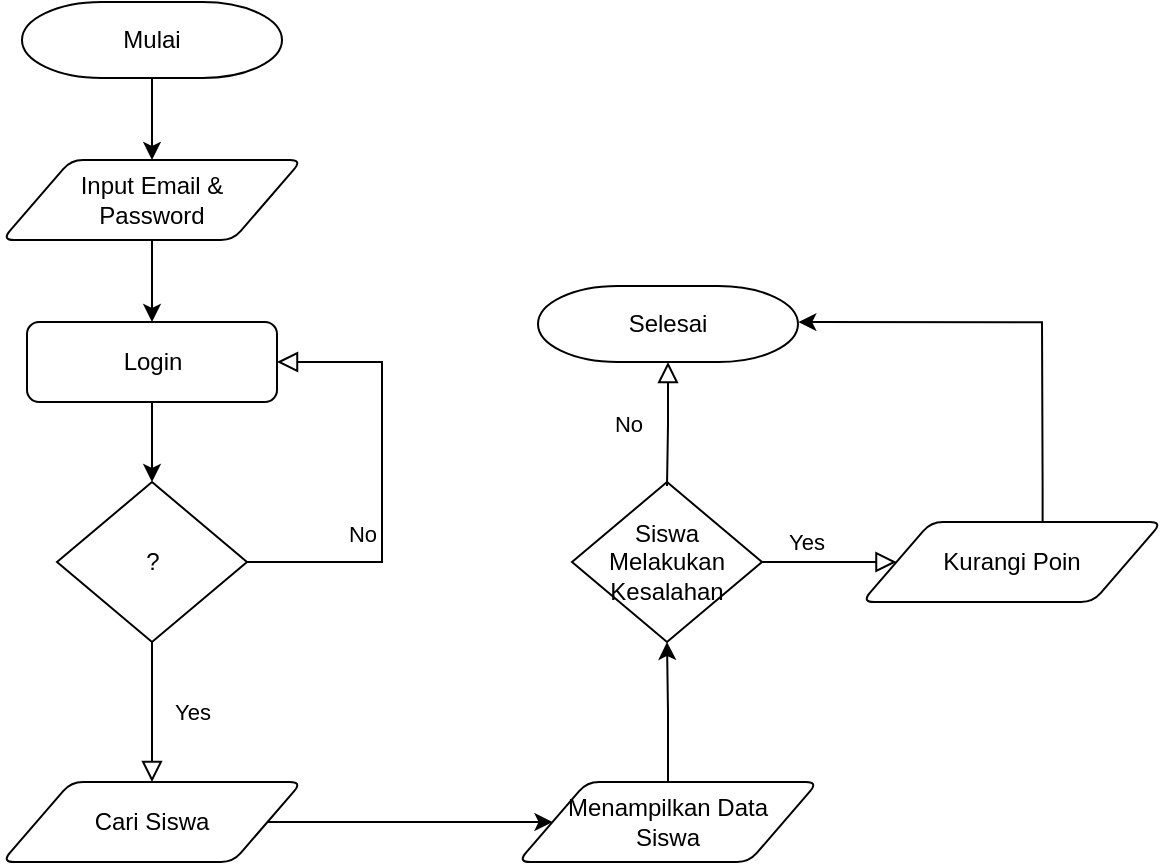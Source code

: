 <mxfile version="24.7.10">
  <diagram id="C5RBs43oDa-KdzZeNtuy" name="Page-1">
    <mxGraphModel dx="971" dy="511" grid="1" gridSize="10" guides="1" tooltips="1" connect="1" arrows="1" fold="1" page="1" pageScale="1" pageWidth="827" pageHeight="1169" math="0" shadow="0">
      <root>
        <mxCell id="WIyWlLk6GJQsqaUBKTNV-0" />
        <mxCell id="WIyWlLk6GJQsqaUBKTNV-1" parent="WIyWlLk6GJQsqaUBKTNV-0" />
        <mxCell id="WIyWlLk6GJQsqaUBKTNV-4" value="Yes" style="rounded=0;html=1;jettySize=auto;orthogonalLoop=1;fontSize=11;endArrow=block;endFill=0;endSize=8;strokeWidth=1;shadow=0;labelBackgroundColor=none;edgeStyle=orthogonalEdgeStyle;exitX=0.5;exitY=1;exitDx=0;exitDy=0;exitPerimeter=0;entryX=0.5;entryY=0;entryDx=0;entryDy=0;" parent="WIyWlLk6GJQsqaUBKTNV-1" source="9KyVt1tDY5ZcNBMKhhcq-9" target="9KyVt1tDY5ZcNBMKhhcq-12" edge="1">
          <mxGeometry y="20" relative="1" as="geometry">
            <mxPoint as="offset" />
            <mxPoint x="238" y="391" as="sourcePoint" />
            <mxPoint x="235" y="420" as="targetPoint" />
          </mxGeometry>
        </mxCell>
        <mxCell id="WIyWlLk6GJQsqaUBKTNV-9" value="No" style="edgeStyle=orthogonalEdgeStyle;rounded=0;html=1;jettySize=auto;orthogonalLoop=1;fontSize=11;endArrow=block;endFill=0;endSize=8;strokeWidth=1;shadow=0;labelBackgroundColor=none;exitX=1;exitY=0.5;exitDx=0;exitDy=0;exitPerimeter=0;entryX=1;entryY=0.5;entryDx=0;entryDy=0;" parent="WIyWlLk6GJQsqaUBKTNV-1" source="9KyVt1tDY5ZcNBMKhhcq-9" target="WIyWlLk6GJQsqaUBKTNV-11" edge="1">
          <mxGeometry x="-0.257" y="10" relative="1" as="geometry">
            <mxPoint as="offset" />
            <mxPoint x="306" y="320" as="sourcePoint" />
            <mxPoint x="356" y="320" as="targetPoint" />
            <Array as="points">
              <mxPoint x="350" y="320" />
              <mxPoint x="350" y="220" />
            </Array>
          </mxGeometry>
        </mxCell>
        <mxCell id="9KyVt1tDY5ZcNBMKhhcq-10" value="" style="edgeStyle=orthogonalEdgeStyle;rounded=0;orthogonalLoop=1;jettySize=auto;html=1;" edge="1" parent="WIyWlLk6GJQsqaUBKTNV-1" source="WIyWlLk6GJQsqaUBKTNV-11" target="9KyVt1tDY5ZcNBMKhhcq-9">
          <mxGeometry relative="1" as="geometry" />
        </mxCell>
        <mxCell id="WIyWlLk6GJQsqaUBKTNV-11" value="Login" style="rounded=1;whiteSpace=wrap;html=1;fontSize=12;glass=0;strokeWidth=1;shadow=0;" parent="WIyWlLk6GJQsqaUBKTNV-1" vertex="1">
          <mxGeometry x="172.5" y="200" width="125" height="40" as="geometry" />
        </mxCell>
        <mxCell id="9KyVt1tDY5ZcNBMKhhcq-7" value="" style="edgeStyle=orthogonalEdgeStyle;rounded=0;orthogonalLoop=1;jettySize=auto;html=1;" edge="1" parent="WIyWlLk6GJQsqaUBKTNV-1" source="9KyVt1tDY5ZcNBMKhhcq-2" target="9KyVt1tDY5ZcNBMKhhcq-6">
          <mxGeometry relative="1" as="geometry" />
        </mxCell>
        <mxCell id="9KyVt1tDY5ZcNBMKhhcq-2" value="Mulai" style="strokeWidth=1;html=1;shape=mxgraph.flowchart.terminator;whiteSpace=wrap;strokeColor=default;fillColor=default;" vertex="1" parent="WIyWlLk6GJQsqaUBKTNV-1">
          <mxGeometry x="170" y="40" width="130" height="38" as="geometry" />
        </mxCell>
        <mxCell id="9KyVt1tDY5ZcNBMKhhcq-8" value="" style="edgeStyle=orthogonalEdgeStyle;rounded=0;orthogonalLoop=1;jettySize=auto;html=1;" edge="1" parent="WIyWlLk6GJQsqaUBKTNV-1" source="9KyVt1tDY5ZcNBMKhhcq-6" target="WIyWlLk6GJQsqaUBKTNV-11">
          <mxGeometry relative="1" as="geometry" />
        </mxCell>
        <mxCell id="9KyVt1tDY5ZcNBMKhhcq-6" value="Input Email &amp;amp;&lt;div&gt;Password&lt;/div&gt;" style="shape=parallelogram;html=1;strokeWidth=1;perimeter=parallelogramPerimeter;whiteSpace=wrap;rounded=1;arcSize=12;size=0.23;" vertex="1" parent="WIyWlLk6GJQsqaUBKTNV-1">
          <mxGeometry x="160" y="119" width="150" height="40" as="geometry" />
        </mxCell>
        <mxCell id="9KyVt1tDY5ZcNBMKhhcq-9" value="?" style="strokeWidth=1;html=1;shape=mxgraph.flowchart.decision;whiteSpace=wrap;" vertex="1" parent="WIyWlLk6GJQsqaUBKTNV-1">
          <mxGeometry x="187.5" y="280" width="95" height="80" as="geometry" />
        </mxCell>
        <mxCell id="9KyVt1tDY5ZcNBMKhhcq-18" value="" style="edgeStyle=orthogonalEdgeStyle;rounded=0;orthogonalLoop=1;jettySize=auto;html=1;" edge="1" parent="WIyWlLk6GJQsqaUBKTNV-1" source="9KyVt1tDY5ZcNBMKhhcq-12" target="9KyVt1tDY5ZcNBMKhhcq-17">
          <mxGeometry relative="1" as="geometry" />
        </mxCell>
        <mxCell id="9KyVt1tDY5ZcNBMKhhcq-12" value="Cari Siswa" style="shape=parallelogram;html=1;strokeWidth=1;perimeter=parallelogramPerimeter;whiteSpace=wrap;rounded=1;arcSize=12;size=0.23;" vertex="1" parent="WIyWlLk6GJQsqaUBKTNV-1">
          <mxGeometry x="160" y="430" width="150" height="40" as="geometry" />
        </mxCell>
        <mxCell id="9KyVt1tDY5ZcNBMKhhcq-20" value="" style="edgeStyle=orthogonalEdgeStyle;rounded=0;orthogonalLoop=1;jettySize=auto;html=1;" edge="1" parent="WIyWlLk6GJQsqaUBKTNV-1" source="9KyVt1tDY5ZcNBMKhhcq-17" target="9KyVt1tDY5ZcNBMKhhcq-19">
          <mxGeometry relative="1" as="geometry" />
        </mxCell>
        <mxCell id="9KyVt1tDY5ZcNBMKhhcq-17" value="Menampilkan Data&lt;div&gt;Siswa&lt;/div&gt;" style="shape=parallelogram;html=1;strokeWidth=1;perimeter=parallelogramPerimeter;whiteSpace=wrap;rounded=1;arcSize=12;size=0.23;" vertex="1" parent="WIyWlLk6GJQsqaUBKTNV-1">
          <mxGeometry x="418" y="430" width="150" height="40" as="geometry" />
        </mxCell>
        <mxCell id="9KyVt1tDY5ZcNBMKhhcq-19" value="Siswa Melakukan Kesalahan" style="strokeWidth=1;html=1;shape=mxgraph.flowchart.decision;whiteSpace=wrap;" vertex="1" parent="WIyWlLk6GJQsqaUBKTNV-1">
          <mxGeometry x="445" y="280" width="95" height="80" as="geometry" />
        </mxCell>
        <mxCell id="9KyVt1tDY5ZcNBMKhhcq-22" value="No" style="rounded=0;html=1;jettySize=auto;orthogonalLoop=1;fontSize=11;endArrow=block;endFill=0;endSize=8;strokeWidth=1;shadow=0;labelBackgroundColor=none;edgeStyle=orthogonalEdgeStyle;exitX=0.5;exitY=0;exitDx=0;exitDy=0;exitPerimeter=0;" edge="1" parent="WIyWlLk6GJQsqaUBKTNV-1">
          <mxGeometry y="20" relative="1" as="geometry">
            <mxPoint as="offset" />
            <mxPoint x="492.5" y="282" as="sourcePoint" />
            <mxPoint x="493" y="220" as="targetPoint" />
          </mxGeometry>
        </mxCell>
        <mxCell id="9KyVt1tDY5ZcNBMKhhcq-23" value="Selesai" style="strokeWidth=1;html=1;shape=mxgraph.flowchart.terminator;whiteSpace=wrap;strokeColor=default;fillColor=default;" vertex="1" parent="WIyWlLk6GJQsqaUBKTNV-1">
          <mxGeometry x="428" y="182" width="130" height="38" as="geometry" />
        </mxCell>
        <mxCell id="9KyVt1tDY5ZcNBMKhhcq-25" value="Yes" style="rounded=0;html=1;jettySize=auto;orthogonalLoop=1;fontSize=11;endArrow=block;endFill=0;endSize=8;strokeWidth=1;shadow=0;labelBackgroundColor=none;edgeStyle=orthogonalEdgeStyle;exitX=1;exitY=0.5;exitDx=0;exitDy=0;exitPerimeter=0;" edge="1" parent="WIyWlLk6GJQsqaUBKTNV-1" source="9KyVt1tDY5ZcNBMKhhcq-19" target="9KyVt1tDY5ZcNBMKhhcq-26">
          <mxGeometry x="-0.339" y="10" relative="1" as="geometry">
            <mxPoint as="offset" />
            <mxPoint x="570" y="332" as="sourcePoint" />
            <mxPoint x="600" y="320" as="targetPoint" />
          </mxGeometry>
        </mxCell>
        <mxCell id="9KyVt1tDY5ZcNBMKhhcq-28" value="" style="edgeStyle=orthogonalEdgeStyle;rounded=0;orthogonalLoop=1;jettySize=auto;html=1;entryX=0.978;entryY=0.475;entryDx=0;entryDy=0;entryPerimeter=0;exitX=0.602;exitY=0.019;exitDx=0;exitDy=0;exitPerimeter=0;" edge="1" parent="WIyWlLk6GJQsqaUBKTNV-1" source="9KyVt1tDY5ZcNBMKhhcq-26">
          <mxGeometry relative="1" as="geometry">
            <mxPoint x="690" y="280" as="sourcePoint" />
            <mxPoint x="558.14" y="200.05" as="targetPoint" />
            <Array as="points">
              <mxPoint x="680" y="280" />
              <mxPoint x="680" y="200" />
            </Array>
          </mxGeometry>
        </mxCell>
        <mxCell id="9KyVt1tDY5ZcNBMKhhcq-26" value="Kurangi Poin" style="shape=parallelogram;html=1;strokeWidth=1;perimeter=parallelogramPerimeter;whiteSpace=wrap;rounded=1;arcSize=12;size=0.23;" vertex="1" parent="WIyWlLk6GJQsqaUBKTNV-1">
          <mxGeometry x="590" y="300" width="150" height="40" as="geometry" />
        </mxCell>
      </root>
    </mxGraphModel>
  </diagram>
</mxfile>

